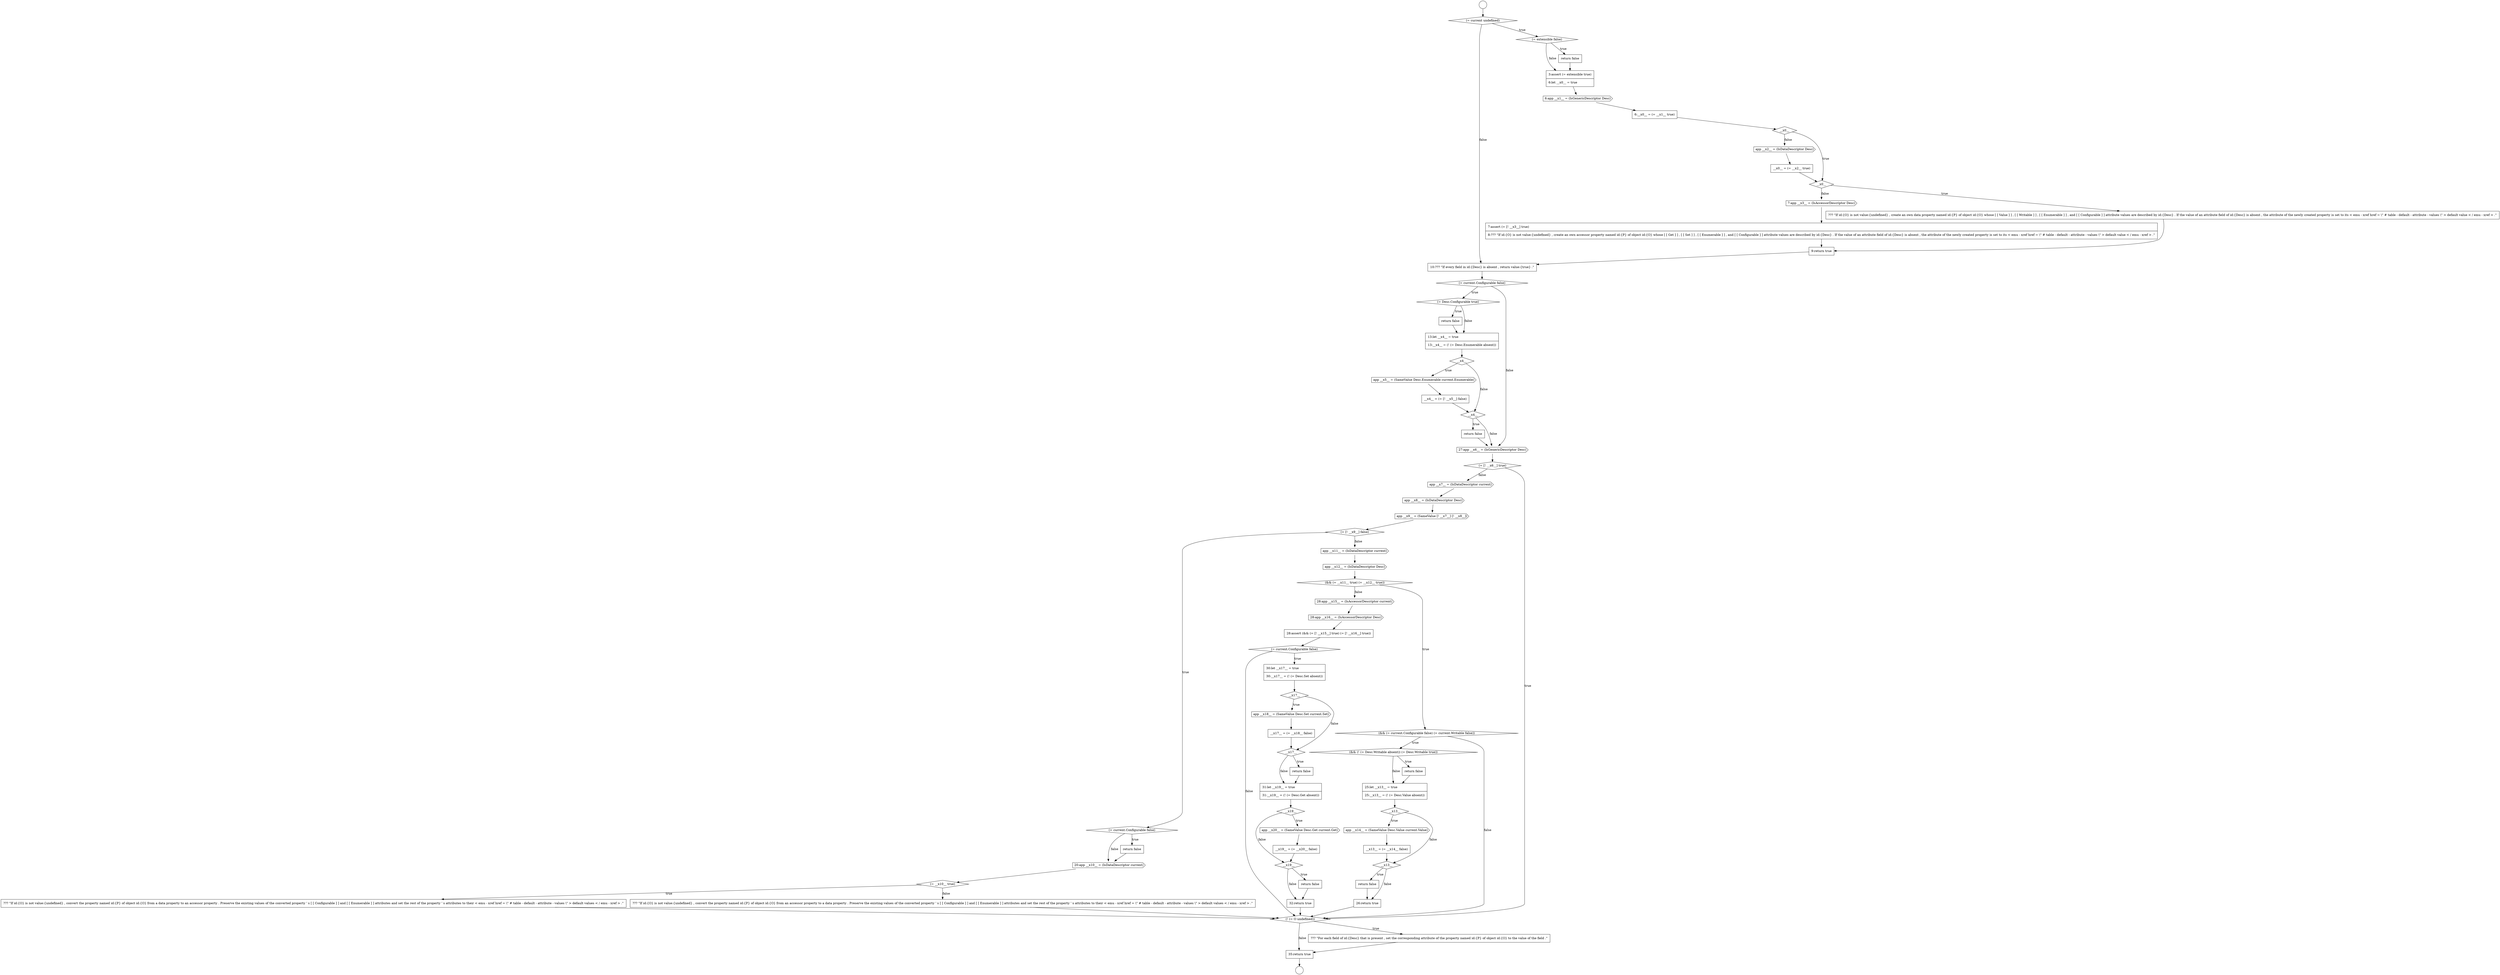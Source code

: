 digraph {
  node2039 [shape=cds, label=<<font color="black">6:app __x1__ = (IsGenericDescriptor Desc)</font>> color="black" fillcolor="white" style=filled]
  node2049 [shape=none, margin=0, label=<<font color="black">
    <table border="0" cellborder="1" cellspacing="0" cellpadding="10">
      <tr><td align="left">10:??? &quot;If every field in id:{Desc} is absent , return value:{true} .&quot;</td></tr>
    </table>
  </font>> color="black" fillcolor="white" style=filled]
  node2068 [shape=diamond, label=<<font color="black">(= __x10__ true)</font>> color="black" fillcolor="white" style=filled]
  node2100 [shape=none, margin=0, label=<<font color="black">
    <table border="0" cellborder="1" cellspacing="0" cellpadding="10">
      <tr><td align="left">32:return true</td></tr>
    </table>
  </font>> color="black" fillcolor="white" style=filled]
  node2052 [shape=none, margin=0, label=<<font color="black">
    <table border="0" cellborder="1" cellspacing="0" cellpadding="10">
      <tr><td align="left">return false</td></tr>
    </table>
  </font>> color="black" fillcolor="white" style=filled]
  node2033 [shape=circle label=" " color="black" fillcolor="white" style=filled]
  node2048 [shape=none, margin=0, label=<<font color="black">
    <table border="0" cellborder="1" cellspacing="0" cellpadding="10">
      <tr><td align="left">9:return true</td></tr>
    </table>
  </font>> color="black" fillcolor="white" style=filled]
  node2055 [shape=cds, label=<<font color="black">app __x5__ = (SameValue Desc.Enumerable current.Enumerable)</font>> color="black" fillcolor="white" style=filled]
  node2060 [shape=diamond, label=<<font color="black">(= [! __x6__] true)</font>> color="black" fillcolor="white" style=filled]
  node2056 [shape=none, margin=0, label=<<font color="black">
    <table border="0" cellborder="1" cellspacing="0" cellpadding="10">
      <tr><td align="left">__x4__ = (= [! __x5__] false)</td></tr>
    </table>
  </font>> color="black" fillcolor="white" style=filled]
  node2098 [shape=diamond, label=<<font color="black">__x19__</font>> color="black" fillcolor="white" style=filled]
  node2094 [shape=none, margin=0, label=<<font color="black">
    <table border="0" cellborder="1" cellspacing="0" cellpadding="10">
      <tr><td align="left">31:let __x19__ = true</td></tr>
      <tr><td align="left">31:__x19__ = (! (= Desc.Get absent))</td></tr>
    </table>
  </font>> color="black" fillcolor="white" style=filled]
  node2072 [shape=cds, label=<<font color="black">app __x12__ = (IsDataDescriptor Desc)</font>> color="black" fillcolor="white" style=filled]
  node2077 [shape=none, margin=0, label=<<font color="black">
    <table border="0" cellborder="1" cellspacing="0" cellpadding="10">
      <tr><td align="left">25:let __x13__ = true</td></tr>
      <tr><td align="left">25:__x13__ = (! (= Desc.Value absent))</td></tr>
    </table>
  </font>> color="black" fillcolor="white" style=filled]
  node2062 [shape=cds, label=<<font color="black">app __x8__ = (IsDataDescriptor Desc)</font>> color="black" fillcolor="white" style=filled]
  node2099 [shape=none, margin=0, label=<<font color="black">
    <table border="0" cellborder="1" cellspacing="0" cellpadding="10">
      <tr><td align="left">return false</td></tr>
    </table>
  </font>> color="black" fillcolor="white" style=filled]
  node2035 [shape=diamond, label=<<font color="black">(= current undefined)</font>> color="black" fillcolor="white" style=filled]
  node2042 [shape=cds, label=<<font color="black">app __x2__ = (IsDataDescriptor Desc)</font>> color="black" fillcolor="white" style=filled]
  node2046 [shape=cds, label=<<font color="black">7:app __x3__ = (IsAccessorDescriptor Desc)</font>> color="black" fillcolor="white" style=filled]
  node2082 [shape=none, margin=0, label=<<font color="black">
    <table border="0" cellborder="1" cellspacing="0" cellpadding="10">
      <tr><td align="left">return false</td></tr>
    </table>
  </font>> color="black" fillcolor="white" style=filled]
  node2067 [shape=cds, label=<<font color="black">20:app __x10__ = (IsDataDescriptor current)</font>> color="black" fillcolor="white" style=filled]
  node2090 [shape=cds, label=<<font color="black">app __x18__ = (SameValue Desc.Set current.Set)</font>> color="black" fillcolor="white" style=filled]
  node2034 [shape=circle label=" " color="black" fillcolor="white" style=filled]
  node2073 [shape=diamond, label=<<font color="black">(&amp;&amp; (= __x11__ true) (= __x12__ true))</font>> color="black" fillcolor="white" style=filled]
  node2058 [shape=none, margin=0, label=<<font color="black">
    <table border="0" cellborder="1" cellspacing="0" cellpadding="10">
      <tr><td align="left">return false</td></tr>
    </table>
  </font>> color="black" fillcolor="white" style=filled]
  node2103 [shape=none, margin=0, label=<<font color="black">
    <table border="0" cellborder="1" cellspacing="0" cellpadding="10">
      <tr><td align="left">35:return true</td></tr>
    </table>
  </font>> color="black" fillcolor="white" style=filled]
  node2047 [shape=none, margin=0, label=<<font color="black">
    <table border="0" cellborder="1" cellspacing="0" cellpadding="10">
      <tr><td align="left">7:assert (= [! __x3__] true)</td></tr>
      <tr><td align="left">8:??? &quot;If id:{O} is not value:{undefined} , create an own accessor property named id:{P} of object id:{O} whose [ [ Get ] ] , [ [ Set ] ] , [ [ Enumerable ] ] , and [ [ Configurable ] ] attribute values are described by id:{Desc} . If the value of an attribute field of id:{Desc} is absent , the attribute of the newly created property is set to its &lt; emu - xref href = \&quot; # table - default - attribute - values \&quot; &gt; default value &lt; / emu - xref &gt; .&quot;</td></tr>
    </table>
  </font>> color="black" fillcolor="white" style=filled]
  node2093 [shape=none, margin=0, label=<<font color="black">
    <table border="0" cellborder="1" cellspacing="0" cellpadding="10">
      <tr><td align="left">return false</td></tr>
    </table>
  </font>> color="black" fillcolor="white" style=filled]
  node2083 [shape=none, margin=0, label=<<font color="black">
    <table border="0" cellborder="1" cellspacing="0" cellpadding="10">
      <tr><td align="left">26:return true</td></tr>
    </table>
  </font>> color="black" fillcolor="white" style=filled]
  node2061 [shape=cds, label=<<font color="black">app __x7__ = (IsDataDescriptor current)</font>> color="black" fillcolor="white" style=filled]
  node2080 [shape=none, margin=0, label=<<font color="black">
    <table border="0" cellborder="1" cellspacing="0" cellpadding="10">
      <tr><td align="left">__x13__ = (= __x14__ false)</td></tr>
    </table>
  </font>> color="black" fillcolor="white" style=filled]
  node2053 [shape=none, margin=0, label=<<font color="black">
    <table border="0" cellborder="1" cellspacing="0" cellpadding="10">
      <tr><td align="left">13:let __x4__ = true</td></tr>
      <tr><td align="left">13:__x4__ = (! (= Desc.Enumerable absent))</td></tr>
    </table>
  </font>> color="black" fillcolor="white" style=filled]
  node2038 [shape=none, margin=0, label=<<font color="black">
    <table border="0" cellborder="1" cellspacing="0" cellpadding="10">
      <tr><td align="left">3:assert (= extensible true)</td></tr>
      <tr><td align="left">6:let __x0__ = true</td></tr>
    </table>
  </font>> color="black" fillcolor="white" style=filled]
  node2085 [shape=cds, label=<<font color="black">28:app __x16__ = (IsAccessorDescriptor Desc)</font>> color="black" fillcolor="white" style=filled]
  node2043 [shape=none, margin=0, label=<<font color="black">
    <table border="0" cellborder="1" cellspacing="0" cellpadding="10">
      <tr><td align="left">__x0__ = (= __x2__ true)</td></tr>
    </table>
  </font>> color="black" fillcolor="white" style=filled]
  node2057 [shape=diamond, label=<<font color="black">__x4__</font>> color="black" fillcolor="white" style=filled]
  node2076 [shape=none, margin=0, label=<<font color="black">
    <table border="0" cellborder="1" cellspacing="0" cellpadding="10">
      <tr><td align="left">return false</td></tr>
    </table>
  </font>> color="black" fillcolor="white" style=filled]
  node2089 [shape=diamond, label=<<font color="black">__x17__</font>> color="black" fillcolor="white" style=filled]
  node2079 [shape=cds, label=<<font color="black">app __x14__ = (SameValue Desc.Value current.Value)</font>> color="black" fillcolor="white" style=filled]
  node2084 [shape=cds, label=<<font color="black">28:app __x15__ = (IsAccessorDescriptor current)</font>> color="black" fillcolor="white" style=filled]
  node2097 [shape=none, margin=0, label=<<font color="black">
    <table border="0" cellborder="1" cellspacing="0" cellpadding="10">
      <tr><td align="left">__x19__ = (= __x20__ false)</td></tr>
    </table>
  </font>> color="black" fillcolor="white" style=filled]
  node2065 [shape=diamond, label=<<font color="black">(= current.Configurable false)</font>> color="black" fillcolor="white" style=filled]
  node2075 [shape=diamond, label=<<font color="black">(&amp;&amp; (! (= Desc.Writable absent)) (= Desc.Writable true))</font>> color="black" fillcolor="white" style=filled]
  node2051 [shape=diamond, label=<<font color="black">(= Desc.Configurable true)</font>> color="black" fillcolor="white" style=filled]
  node2086 [shape=none, margin=0, label=<<font color="black">
    <table border="0" cellborder="1" cellspacing="0" cellpadding="10">
      <tr><td align="left">28:assert (&amp;&amp; (= [! __x15__] true) (= [! __x16__] true))</td></tr>
    </table>
  </font>> color="black" fillcolor="white" style=filled]
  node2064 [shape=diamond, label=<<font color="black">(= [! __x9__] false)</font>> color="black" fillcolor="white" style=filled]
  node2101 [shape=diamond, label=<<font color="black">(! (= O undefined))</font>> color="black" fillcolor="white" style=filled]
  node2069 [shape=none, margin=0, label=<<font color="black">
    <table border="0" cellborder="1" cellspacing="0" cellpadding="10">
      <tr><td align="left">??? &quot;If id:{O} is not value:{undefined} , convert the property named id:{P} of object id:{O} from a data property to an accessor property . Preserve the existing values of the converted property ' s [ [ Configurable ] ] and [ [ Enumerable ] ] attributes and set the rest of the property ' s attributes to their &lt; emu - xref href = \&quot; # table - default - attribute - values \&quot; &gt; default values &lt; / emu - xref &gt; .&quot;</td></tr>
    </table>
  </font>> color="black" fillcolor="white" style=filled]
  node2054 [shape=diamond, label=<<font color="black">__x4__</font>> color="black" fillcolor="white" style=filled]
  node2096 [shape=cds, label=<<font color="black">app __x20__ = (SameValue Desc.Get current.Get)</font>> color="black" fillcolor="white" style=filled]
  node2037 [shape=none, margin=0, label=<<font color="black">
    <table border="0" cellborder="1" cellspacing="0" cellpadding="10">
      <tr><td align="left">return false</td></tr>
    </table>
  </font>> color="black" fillcolor="white" style=filled]
  node2092 [shape=diamond, label=<<font color="black">__x17__</font>> color="black" fillcolor="white" style=filled]
  node2044 [shape=diamond, label=<<font color="black">__x0__</font>> color="black" fillcolor="white" style=filled]
  node2088 [shape=none, margin=0, label=<<font color="black">
    <table border="0" cellborder="1" cellspacing="0" cellpadding="10">
      <tr><td align="left">30:let __x17__ = true</td></tr>
      <tr><td align="left">30:__x17__ = (! (= Desc.Set absent))</td></tr>
    </table>
  </font>> color="black" fillcolor="white" style=filled]
  node2045 [shape=none, margin=0, label=<<font color="black">
    <table border="0" cellborder="1" cellspacing="0" cellpadding="10">
      <tr><td align="left">??? &quot;If id:{O} is not value:{undefined} , create an own data property named id:{P} of object id:{O} whose [ [ Value ] ] , [ [ Writable ] ] , [ [ Enumerable ] ] , and [ [ Configurable ] ] attribute values are described by id:{Desc} . If the value of an attribute field of id:{Desc} is absent , the attribute of the newly created property is set to its &lt; emu - xref href = \&quot; # table - default - attribute - values \&quot; &gt; default value &lt; / emu - xref &gt; .&quot;</td></tr>
    </table>
  </font>> color="black" fillcolor="white" style=filled]
  node2078 [shape=diamond, label=<<font color="black">__x13__</font>> color="black" fillcolor="white" style=filled]
  node2071 [shape=cds, label=<<font color="black">app __x11__ = (IsDataDescriptor current)</font>> color="black" fillcolor="white" style=filled]
  node2081 [shape=diamond, label=<<font color="black">__x13__</font>> color="black" fillcolor="white" style=filled]
  node2041 [shape=diamond, label=<<font color="black">__x0__</font>> color="black" fillcolor="white" style=filled]
  node2066 [shape=none, margin=0, label=<<font color="black">
    <table border="0" cellborder="1" cellspacing="0" cellpadding="10">
      <tr><td align="left">return false</td></tr>
    </table>
  </font>> color="black" fillcolor="white" style=filled]
  node2095 [shape=diamond, label=<<font color="black">__x19__</font>> color="black" fillcolor="white" style=filled]
  node2036 [shape=diamond, label=<<font color="black">(= extensible false)</font>> color="black" fillcolor="white" style=filled]
  node2102 [shape=none, margin=0, label=<<font color="black">
    <table border="0" cellborder="1" cellspacing="0" cellpadding="10">
      <tr><td align="left">??? &quot;For each field of id:{Desc} that is present , set the corresponding attribute of the property named id:{P} of object id:{O} to the value of the field .&quot;</td></tr>
    </table>
  </font>> color="black" fillcolor="white" style=filled]
  node2050 [shape=diamond, label=<<font color="black">(= current.Configurable false)</font>> color="black" fillcolor="white" style=filled]
  node2070 [shape=none, margin=0, label=<<font color="black">
    <table border="0" cellborder="1" cellspacing="0" cellpadding="10">
      <tr><td align="left">??? &quot;If id:{O} is not value:{undefined} , convert the property named id:{P} of object id:{O} from an accessor property to a data property . Preserve the existing values of the converted property ' s [ [ Configurable ] ] and [ [ Enumerable ] ] attributes and set the rest of the property ' s attributes to their &lt; emu - xref href = \&quot; # table - default - attribute - values \&quot; &gt; default values &lt; / emu - xref &gt; .&quot;</td></tr>
    </table>
  </font>> color="black" fillcolor="white" style=filled]
  node2091 [shape=none, margin=0, label=<<font color="black">
    <table border="0" cellborder="1" cellspacing="0" cellpadding="10">
      <tr><td align="left">__x17__ = (= __x18__ false)</td></tr>
    </table>
  </font>> color="black" fillcolor="white" style=filled]
  node2040 [shape=none, margin=0, label=<<font color="black">
    <table border="0" cellborder="1" cellspacing="0" cellpadding="10">
      <tr><td align="left">6:__x0__ = (= __x1__ true)</td></tr>
    </table>
  </font>> color="black" fillcolor="white" style=filled]
  node2063 [shape=cds, label=<<font color="black">app __x9__ = (SameValue [! __x7__] [! __x8__])</font>> color="black" fillcolor="white" style=filled]
  node2074 [shape=diamond, label=<<font color="black">(&amp;&amp; (= current.Configurable false) (= current.Writable false))</font>> color="black" fillcolor="white" style=filled]
  node2059 [shape=cds, label=<<font color="black">27:app __x6__ = (IsGenericDescriptor Desc)</font>> color="black" fillcolor="white" style=filled]
  node2087 [shape=diamond, label=<<font color="black">(= current.Configurable false)</font>> color="black" fillcolor="white" style=filled]
  node2093 -> node2094 [ color="black"]
  node2083 -> node2101 [ color="black"]
  node2069 -> node2101 [ color="black"]
  node2043 -> node2044 [ color="black"]
  node2074 -> node2075 [label=<<font color="black">true</font>> color="black"]
  node2074 -> node2101 [label=<<font color="black">false</font>> color="black"]
  node2052 -> node2053 [ color="black"]
  node2099 -> node2100 [ color="black"]
  node2044 -> node2045 [label=<<font color="black">true</font>> color="black"]
  node2044 -> node2046 [label=<<font color="black">false</font>> color="black"]
  node2101 -> node2102 [label=<<font color="black">true</font>> color="black"]
  node2101 -> node2103 [label=<<font color="black">false</font>> color="black"]
  node2063 -> node2064 [ color="black"]
  node2045 -> node2048 [ color="black"]
  node2047 -> node2048 [ color="black"]
  node2056 -> node2057 [ color="black"]
  node2102 -> node2103 [ color="black"]
  node2094 -> node2095 [ color="black"]
  node2041 -> node2044 [label=<<font color="black">true</font>> color="black"]
  node2041 -> node2042 [label=<<font color="black">false</font>> color="black"]
  node2067 -> node2068 [ color="black"]
  node2049 -> node2050 [ color="black"]
  node2042 -> node2043 [ color="black"]
  node2036 -> node2037 [label=<<font color="black">true</font>> color="black"]
  node2036 -> node2038 [label=<<font color="black">false</font>> color="black"]
  node2075 -> node2076 [label=<<font color="black">true</font>> color="black"]
  node2075 -> node2077 [label=<<font color="black">false</font>> color="black"]
  node2048 -> node2049 [ color="black"]
  node2072 -> node2073 [ color="black"]
  node2103 -> node2034 [ color="black"]
  node2100 -> node2101 [ color="black"]
  node2081 -> node2082 [label=<<font color="black">true</font>> color="black"]
  node2081 -> node2083 [label=<<font color="black">false</font>> color="black"]
  node2070 -> node2101 [ color="black"]
  node2080 -> node2081 [ color="black"]
  node2076 -> node2077 [ color="black"]
  node2046 -> node2047 [ color="black"]
  node2098 -> node2099 [label=<<font color="black">true</font>> color="black"]
  node2098 -> node2100 [label=<<font color="black">false</font>> color="black"]
  node2068 -> node2069 [label=<<font color="black">true</font>> color="black"]
  node2068 -> node2070 [label=<<font color="black">false</font>> color="black"]
  node2078 -> node2079 [label=<<font color="black">true</font>> color="black"]
  node2078 -> node2081 [label=<<font color="black">false</font>> color="black"]
  node2051 -> node2052 [label=<<font color="black">true</font>> color="black"]
  node2051 -> node2053 [label=<<font color="black">false</font>> color="black"]
  node2085 -> node2086 [ color="black"]
  node2050 -> node2051 [label=<<font color="black">true</font>> color="black"]
  node2050 -> node2059 [label=<<font color="black">false</font>> color="black"]
  node2037 -> node2038 [ color="black"]
  node2053 -> node2054 [ color="black"]
  node2065 -> node2066 [label=<<font color="black">true</font>> color="black"]
  node2065 -> node2067 [label=<<font color="black">false</font>> color="black"]
  node2079 -> node2080 [ color="black"]
  node2077 -> node2078 [ color="black"]
  node2040 -> node2041 [ color="black"]
  node2033 -> node2035 [ color="black"]
  node2057 -> node2058 [label=<<font color="black">true</font>> color="black"]
  node2057 -> node2059 [label=<<font color="black">false</font>> color="black"]
  node2061 -> node2062 [ color="black"]
  node2054 -> node2055 [label=<<font color="black">true</font>> color="black"]
  node2054 -> node2057 [label=<<font color="black">false</font>> color="black"]
  node2090 -> node2091 [ color="black"]
  node2038 -> node2039 [ color="black"]
  node2064 -> node2065 [label=<<font color="black">true</font>> color="black"]
  node2064 -> node2071 [label=<<font color="black">false</font>> color="black"]
  node2066 -> node2067 [ color="black"]
  node2088 -> node2089 [ color="black"]
  node2071 -> node2072 [ color="black"]
  node2062 -> node2063 [ color="black"]
  node2095 -> node2096 [label=<<font color="black">true</font>> color="black"]
  node2095 -> node2098 [label=<<font color="black">false</font>> color="black"]
  node2039 -> node2040 [ color="black"]
  node2097 -> node2098 [ color="black"]
  node2055 -> node2056 [ color="black"]
  node2086 -> node2087 [ color="black"]
  node2059 -> node2060 [ color="black"]
  node2073 -> node2074 [label=<<font color="black">true</font>> color="black"]
  node2073 -> node2084 [label=<<font color="black">false</font>> color="black"]
  node2035 -> node2036 [label=<<font color="black">true</font>> color="black"]
  node2035 -> node2049 [label=<<font color="black">false</font>> color="black"]
  node2092 -> node2093 [label=<<font color="black">true</font>> color="black"]
  node2092 -> node2094 [label=<<font color="black">false</font>> color="black"]
  node2091 -> node2092 [ color="black"]
  node2060 -> node2101 [label=<<font color="black">true</font>> color="black"]
  node2060 -> node2061 [label=<<font color="black">false</font>> color="black"]
  node2058 -> node2059 [ color="black"]
  node2087 -> node2088 [label=<<font color="black">true</font>> color="black"]
  node2087 -> node2101 [label=<<font color="black">false</font>> color="black"]
  node2089 -> node2090 [label=<<font color="black">true</font>> color="black"]
  node2089 -> node2092 [label=<<font color="black">false</font>> color="black"]
  node2084 -> node2085 [ color="black"]
  node2082 -> node2083 [ color="black"]
  node2096 -> node2097 [ color="black"]
}
